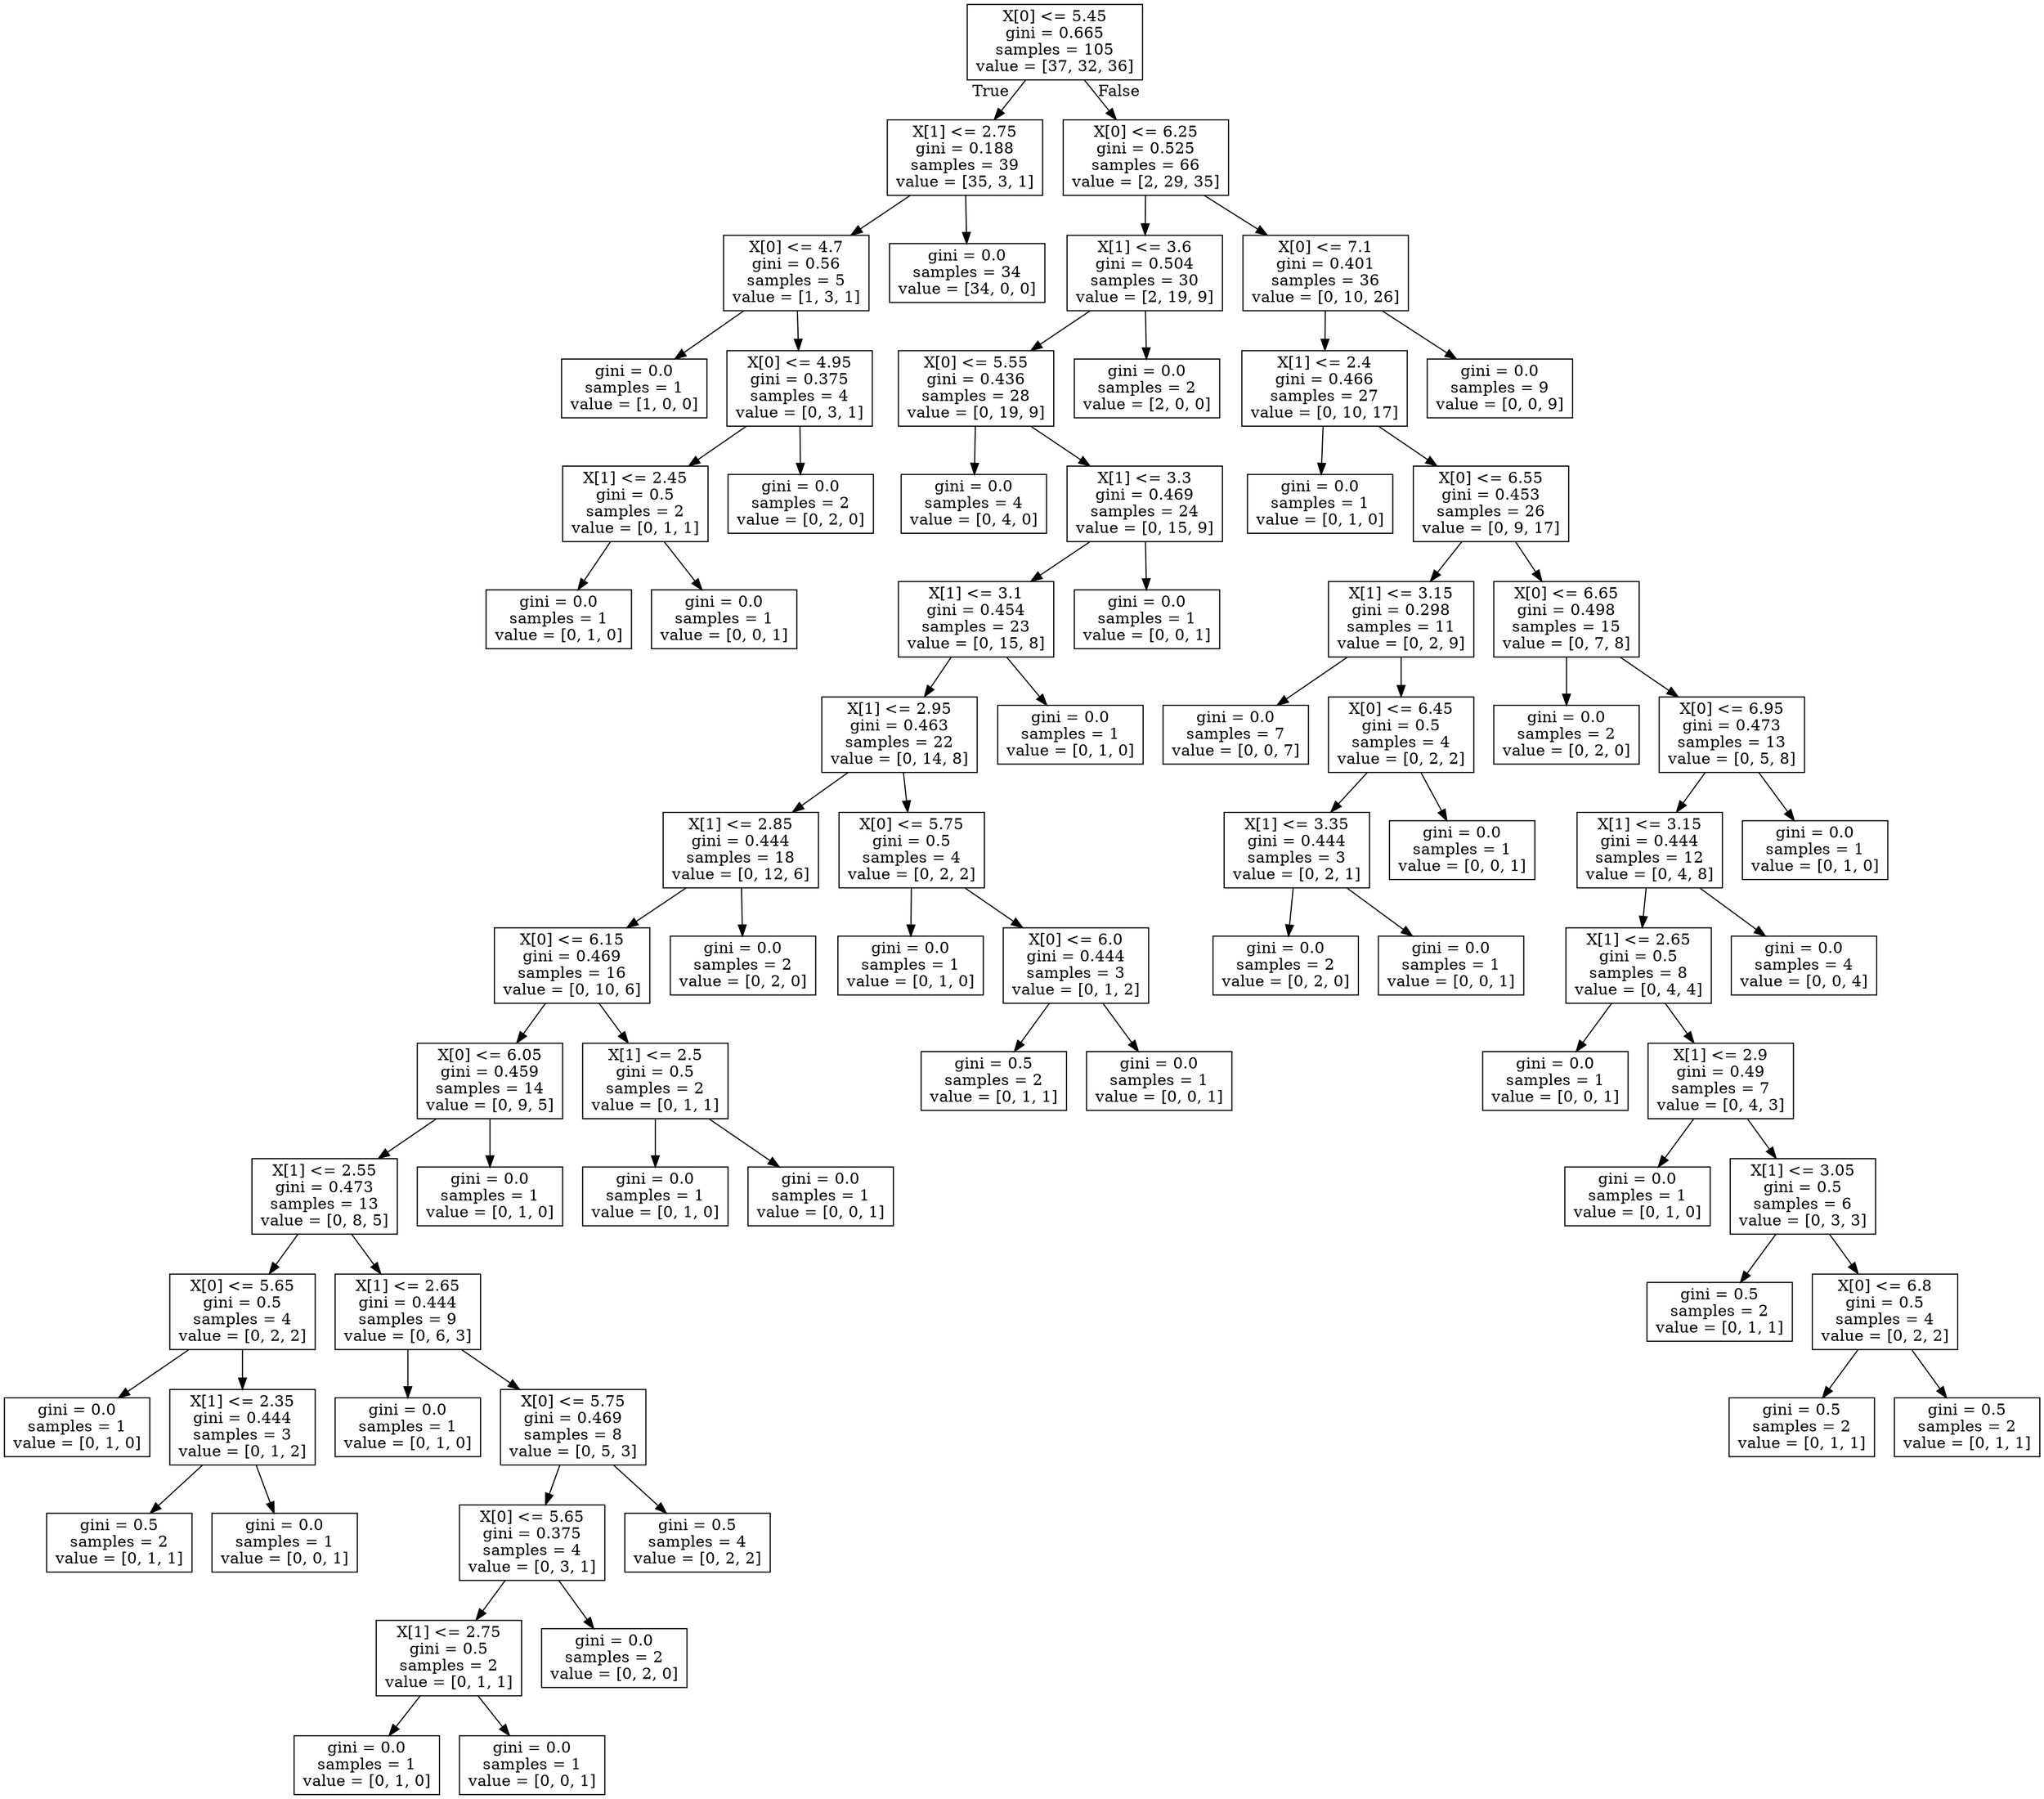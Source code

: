 digraph Tree {
node [shape=box] ;
0 [label="X[0] <= 5.45\ngini = 0.665\nsamples = 105\nvalue = [37, 32, 36]"] ;
1 [label="X[1] <= 2.75\ngini = 0.188\nsamples = 39\nvalue = [35, 3, 1]"] ;
0 -> 1 [labeldistance=2.5, labelangle=45, headlabel="True"] ;
2 [label="X[0] <= 4.7\ngini = 0.56\nsamples = 5\nvalue = [1, 3, 1]"] ;
1 -> 2 ;
3 [label="gini = 0.0\nsamples = 1\nvalue = [1, 0, 0]"] ;
2 -> 3 ;
4 [label="X[0] <= 4.95\ngini = 0.375\nsamples = 4\nvalue = [0, 3, 1]"] ;
2 -> 4 ;
5 [label="X[1] <= 2.45\ngini = 0.5\nsamples = 2\nvalue = [0, 1, 1]"] ;
4 -> 5 ;
6 [label="gini = 0.0\nsamples = 1\nvalue = [0, 1, 0]"] ;
5 -> 6 ;
7 [label="gini = 0.0\nsamples = 1\nvalue = [0, 0, 1]"] ;
5 -> 7 ;
8 [label="gini = 0.0\nsamples = 2\nvalue = [0, 2, 0]"] ;
4 -> 8 ;
9 [label="gini = 0.0\nsamples = 34\nvalue = [34, 0, 0]"] ;
1 -> 9 ;
10 [label="X[0] <= 6.25\ngini = 0.525\nsamples = 66\nvalue = [2, 29, 35]"] ;
0 -> 10 [labeldistance=2.5, labelangle=-45, headlabel="False"] ;
11 [label="X[1] <= 3.6\ngini = 0.504\nsamples = 30\nvalue = [2, 19, 9]"] ;
10 -> 11 ;
12 [label="X[0] <= 5.55\ngini = 0.436\nsamples = 28\nvalue = [0, 19, 9]"] ;
11 -> 12 ;
13 [label="gini = 0.0\nsamples = 4\nvalue = [0, 4, 0]"] ;
12 -> 13 ;
14 [label="X[1] <= 3.3\ngini = 0.469\nsamples = 24\nvalue = [0, 15, 9]"] ;
12 -> 14 ;
15 [label="X[1] <= 3.1\ngini = 0.454\nsamples = 23\nvalue = [0, 15, 8]"] ;
14 -> 15 ;
16 [label="X[1] <= 2.95\ngini = 0.463\nsamples = 22\nvalue = [0, 14, 8]"] ;
15 -> 16 ;
17 [label="X[1] <= 2.85\ngini = 0.444\nsamples = 18\nvalue = [0, 12, 6]"] ;
16 -> 17 ;
18 [label="X[0] <= 6.15\ngini = 0.469\nsamples = 16\nvalue = [0, 10, 6]"] ;
17 -> 18 ;
19 [label="X[0] <= 6.05\ngini = 0.459\nsamples = 14\nvalue = [0, 9, 5]"] ;
18 -> 19 ;
20 [label="X[1] <= 2.55\ngini = 0.473\nsamples = 13\nvalue = [0, 8, 5]"] ;
19 -> 20 ;
21 [label="X[0] <= 5.65\ngini = 0.5\nsamples = 4\nvalue = [0, 2, 2]"] ;
20 -> 21 ;
22 [label="gini = 0.0\nsamples = 1\nvalue = [0, 1, 0]"] ;
21 -> 22 ;
23 [label="X[1] <= 2.35\ngini = 0.444\nsamples = 3\nvalue = [0, 1, 2]"] ;
21 -> 23 ;
24 [label="gini = 0.5\nsamples = 2\nvalue = [0, 1, 1]"] ;
23 -> 24 ;
25 [label="gini = 0.0\nsamples = 1\nvalue = [0, 0, 1]"] ;
23 -> 25 ;
26 [label="X[1] <= 2.65\ngini = 0.444\nsamples = 9\nvalue = [0, 6, 3]"] ;
20 -> 26 ;
27 [label="gini = 0.0\nsamples = 1\nvalue = [0, 1, 0]"] ;
26 -> 27 ;
28 [label="X[0] <= 5.75\ngini = 0.469\nsamples = 8\nvalue = [0, 5, 3]"] ;
26 -> 28 ;
29 [label="X[0] <= 5.65\ngini = 0.375\nsamples = 4\nvalue = [0, 3, 1]"] ;
28 -> 29 ;
30 [label="X[1] <= 2.75\ngini = 0.5\nsamples = 2\nvalue = [0, 1, 1]"] ;
29 -> 30 ;
31 [label="gini = 0.0\nsamples = 1\nvalue = [0, 1, 0]"] ;
30 -> 31 ;
32 [label="gini = 0.0\nsamples = 1\nvalue = [0, 0, 1]"] ;
30 -> 32 ;
33 [label="gini = 0.0\nsamples = 2\nvalue = [0, 2, 0]"] ;
29 -> 33 ;
34 [label="gini = 0.5\nsamples = 4\nvalue = [0, 2, 2]"] ;
28 -> 34 ;
35 [label="gini = 0.0\nsamples = 1\nvalue = [0, 1, 0]"] ;
19 -> 35 ;
36 [label="X[1] <= 2.5\ngini = 0.5\nsamples = 2\nvalue = [0, 1, 1]"] ;
18 -> 36 ;
37 [label="gini = 0.0\nsamples = 1\nvalue = [0, 1, 0]"] ;
36 -> 37 ;
38 [label="gini = 0.0\nsamples = 1\nvalue = [0, 0, 1]"] ;
36 -> 38 ;
39 [label="gini = 0.0\nsamples = 2\nvalue = [0, 2, 0]"] ;
17 -> 39 ;
40 [label="X[0] <= 5.75\ngini = 0.5\nsamples = 4\nvalue = [0, 2, 2]"] ;
16 -> 40 ;
41 [label="gini = 0.0\nsamples = 1\nvalue = [0, 1, 0]"] ;
40 -> 41 ;
42 [label="X[0] <= 6.0\ngini = 0.444\nsamples = 3\nvalue = [0, 1, 2]"] ;
40 -> 42 ;
43 [label="gini = 0.5\nsamples = 2\nvalue = [0, 1, 1]"] ;
42 -> 43 ;
44 [label="gini = 0.0\nsamples = 1\nvalue = [0, 0, 1]"] ;
42 -> 44 ;
45 [label="gini = 0.0\nsamples = 1\nvalue = [0, 1, 0]"] ;
15 -> 45 ;
46 [label="gini = 0.0\nsamples = 1\nvalue = [0, 0, 1]"] ;
14 -> 46 ;
47 [label="gini = 0.0\nsamples = 2\nvalue = [2, 0, 0]"] ;
11 -> 47 ;
48 [label="X[0] <= 7.1\ngini = 0.401\nsamples = 36\nvalue = [0, 10, 26]"] ;
10 -> 48 ;
49 [label="X[1] <= 2.4\ngini = 0.466\nsamples = 27\nvalue = [0, 10, 17]"] ;
48 -> 49 ;
50 [label="gini = 0.0\nsamples = 1\nvalue = [0, 1, 0]"] ;
49 -> 50 ;
51 [label="X[0] <= 6.55\ngini = 0.453\nsamples = 26\nvalue = [0, 9, 17]"] ;
49 -> 51 ;
52 [label="X[1] <= 3.15\ngini = 0.298\nsamples = 11\nvalue = [0, 2, 9]"] ;
51 -> 52 ;
53 [label="gini = 0.0\nsamples = 7\nvalue = [0, 0, 7]"] ;
52 -> 53 ;
54 [label="X[0] <= 6.45\ngini = 0.5\nsamples = 4\nvalue = [0, 2, 2]"] ;
52 -> 54 ;
55 [label="X[1] <= 3.35\ngini = 0.444\nsamples = 3\nvalue = [0, 2, 1]"] ;
54 -> 55 ;
56 [label="gini = 0.0\nsamples = 2\nvalue = [0, 2, 0]"] ;
55 -> 56 ;
57 [label="gini = 0.0\nsamples = 1\nvalue = [0, 0, 1]"] ;
55 -> 57 ;
58 [label="gini = 0.0\nsamples = 1\nvalue = [0, 0, 1]"] ;
54 -> 58 ;
59 [label="X[0] <= 6.65\ngini = 0.498\nsamples = 15\nvalue = [0, 7, 8]"] ;
51 -> 59 ;
60 [label="gini = 0.0\nsamples = 2\nvalue = [0, 2, 0]"] ;
59 -> 60 ;
61 [label="X[0] <= 6.95\ngini = 0.473\nsamples = 13\nvalue = [0, 5, 8]"] ;
59 -> 61 ;
62 [label="X[1] <= 3.15\ngini = 0.444\nsamples = 12\nvalue = [0, 4, 8]"] ;
61 -> 62 ;
63 [label="X[1] <= 2.65\ngini = 0.5\nsamples = 8\nvalue = [0, 4, 4]"] ;
62 -> 63 ;
64 [label="gini = 0.0\nsamples = 1\nvalue = [0, 0, 1]"] ;
63 -> 64 ;
65 [label="X[1] <= 2.9\ngini = 0.49\nsamples = 7\nvalue = [0, 4, 3]"] ;
63 -> 65 ;
66 [label="gini = 0.0\nsamples = 1\nvalue = [0, 1, 0]"] ;
65 -> 66 ;
67 [label="X[1] <= 3.05\ngini = 0.5\nsamples = 6\nvalue = [0, 3, 3]"] ;
65 -> 67 ;
68 [label="gini = 0.5\nsamples = 2\nvalue = [0, 1, 1]"] ;
67 -> 68 ;
69 [label="X[0] <= 6.8\ngini = 0.5\nsamples = 4\nvalue = [0, 2, 2]"] ;
67 -> 69 ;
70 [label="gini = 0.5\nsamples = 2\nvalue = [0, 1, 1]"] ;
69 -> 70 ;
71 [label="gini = 0.5\nsamples = 2\nvalue = [0, 1, 1]"] ;
69 -> 71 ;
72 [label="gini = 0.0\nsamples = 4\nvalue = [0, 0, 4]"] ;
62 -> 72 ;
73 [label="gini = 0.0\nsamples = 1\nvalue = [0, 1, 0]"] ;
61 -> 73 ;
74 [label="gini = 0.0\nsamples = 9\nvalue = [0, 0, 9]"] ;
48 -> 74 ;
}